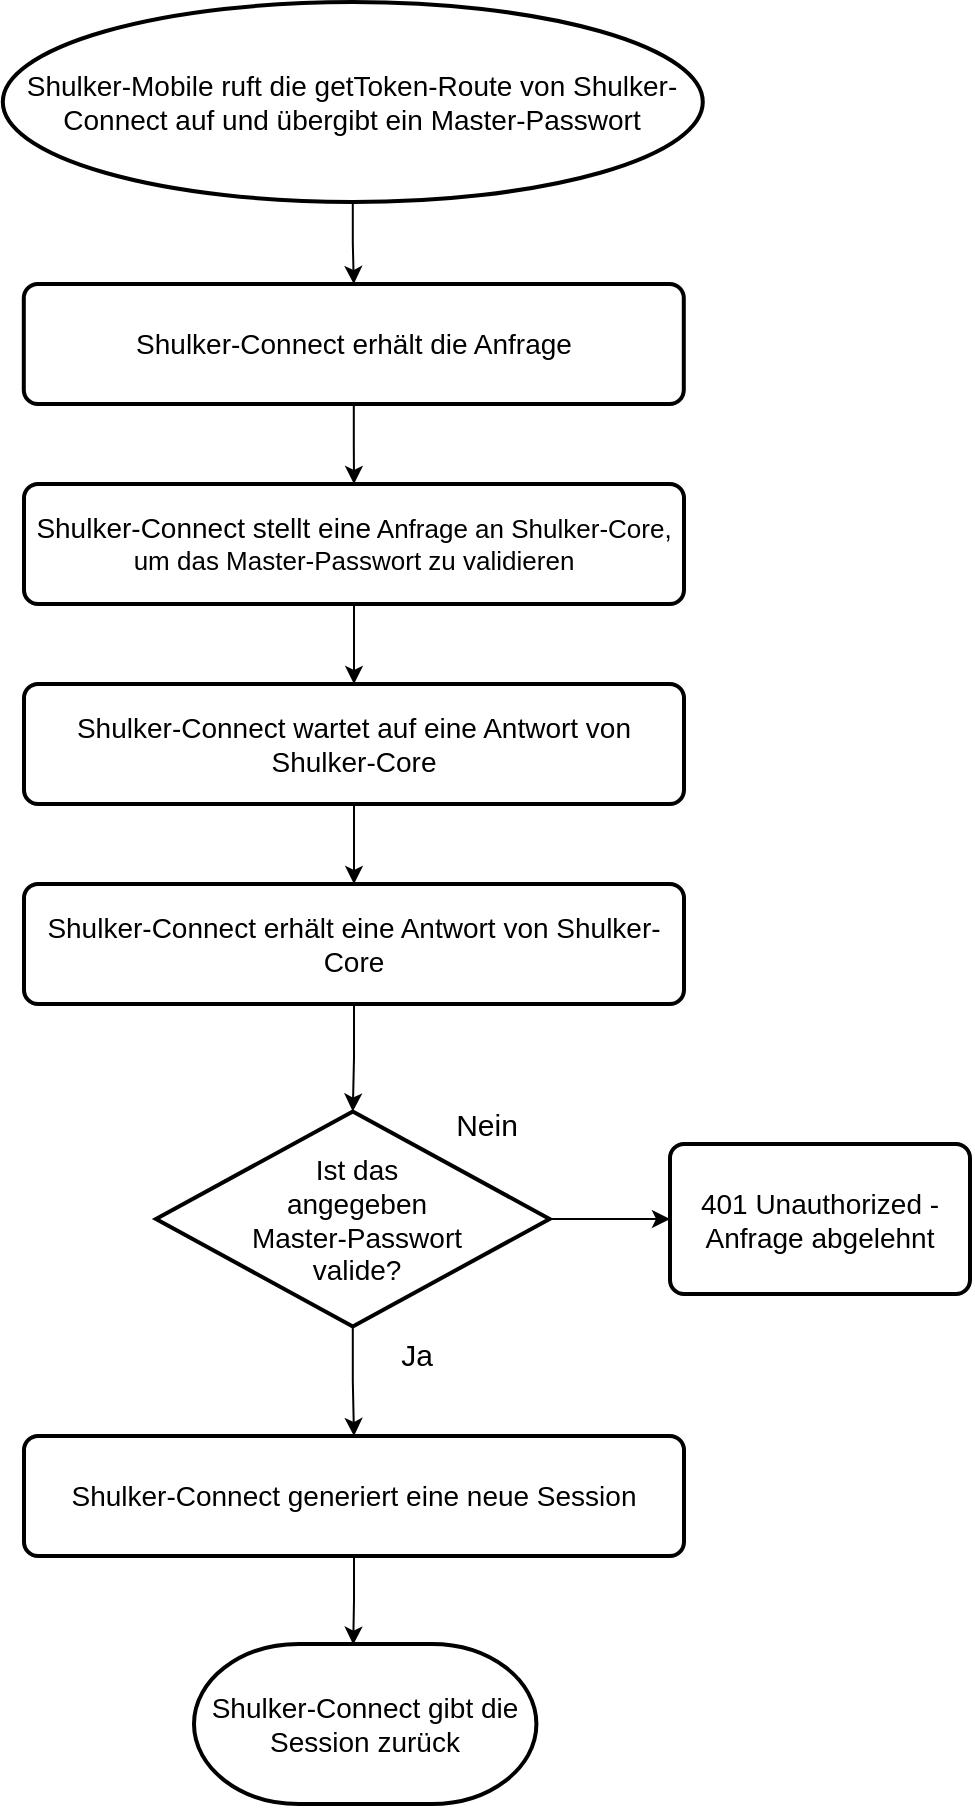 <mxfile version="17.1.3" type="device"><diagram id="C5RBs43oDa-KdzZeNtuy" name="Page-1"><mxGraphModel dx="1580" dy="836" grid="1" gridSize="10" guides="1" tooltips="1" connect="1" arrows="1" fold="1" page="1" pageScale="1" pageWidth="827" pageHeight="1169" math="0" shadow="0"><root><mxCell id="WIyWlLk6GJQsqaUBKTNV-0"/><mxCell id="WIyWlLk6GJQsqaUBKTNV-1" parent="WIyWlLk6GJQsqaUBKTNV-0"/><mxCell id="5wZfy6cJwW85VwG8xX2r-20" value="" style="edgeStyle=orthogonalEdgeStyle;rounded=0;orthogonalLoop=1;jettySize=auto;html=1;fontSize=15;exitX=0.5;exitY=1;exitDx=0;exitDy=0;exitPerimeter=0;" edge="1" parent="WIyWlLk6GJQsqaUBKTNV-1" source="5wZfy6cJwW85VwG8xX2r-40" target="5wZfy6cJwW85VwG8xX2r-27"><mxGeometry relative="1" as="geometry"><mxPoint x="400" y="590" as="sourcePoint"/></mxGeometry></mxCell><mxCell id="5wZfy6cJwW85VwG8xX2r-22" value="" style="edgeStyle=orthogonalEdgeStyle;rounded=0;orthogonalLoop=1;jettySize=auto;html=1;fontSize=15;" edge="1" parent="WIyWlLk6GJQsqaUBKTNV-1" source="5wZfy6cJwW85VwG8xX2r-23" target="5wZfy6cJwW85VwG8xX2r-25"><mxGeometry relative="1" as="geometry"/></mxCell><mxCell id="5wZfy6cJwW85VwG8xX2r-23" value="&lt;font style=&quot;font-size: 14px&quot;&gt;Shulker-Connect stellt eine&lt;/font&gt; Anfrage an Shulker-Core, um das Master-Passwort zu validieren" style="rounded=1;whiteSpace=wrap;html=1;absoluteArcSize=1;arcSize=14;strokeWidth=2;fontSize=13;" vertex="1" parent="WIyWlLk6GJQsqaUBKTNV-1"><mxGeometry x="235" y="720" width="330" height="60" as="geometry"/></mxCell><mxCell id="5wZfy6cJwW85VwG8xX2r-24" value="" style="edgeStyle=orthogonalEdgeStyle;rounded=0;orthogonalLoop=1;jettySize=auto;html=1;fontSize=15;" edge="1" parent="WIyWlLk6GJQsqaUBKTNV-1" source="5wZfy6cJwW85VwG8xX2r-25" target="5wZfy6cJwW85VwG8xX2r-29"><mxGeometry relative="1" as="geometry"/></mxCell><mxCell id="5wZfy6cJwW85VwG8xX2r-25" value="&lt;font style=&quot;font-size: 14px&quot;&gt;Shulker-Connect wartet auf eine Antwort von Shulker-Core&lt;br&gt;&lt;/font&gt;" style="rounded=1;whiteSpace=wrap;html=1;absoluteArcSize=1;arcSize=14;strokeWidth=2;fontSize=13;" vertex="1" parent="WIyWlLk6GJQsqaUBKTNV-1"><mxGeometry x="235" y="820" width="330" height="60" as="geometry"/></mxCell><mxCell id="5wZfy6cJwW85VwG8xX2r-26" value="" style="edgeStyle=orthogonalEdgeStyle;rounded=0;orthogonalLoop=1;jettySize=auto;html=1;fontSize=15;" edge="1" parent="WIyWlLk6GJQsqaUBKTNV-1" source="5wZfy6cJwW85VwG8xX2r-27" target="5wZfy6cJwW85VwG8xX2r-23"><mxGeometry relative="1" as="geometry"/></mxCell><mxCell id="5wZfy6cJwW85VwG8xX2r-27" value="&lt;font style=&quot;font-size: 14px&quot;&gt;Shulker-Connect erhält die Anfrage&lt;br&gt;&lt;/font&gt;" style="rounded=1;whiteSpace=wrap;html=1;absoluteArcSize=1;arcSize=14;strokeWidth=2;fontSize=13;" vertex="1" parent="WIyWlLk6GJQsqaUBKTNV-1"><mxGeometry x="234.9" y="620" width="330" height="60" as="geometry"/></mxCell><mxCell id="5wZfy6cJwW85VwG8xX2r-28" value="" style="edgeStyle=orthogonalEdgeStyle;rounded=0;orthogonalLoop=1;jettySize=auto;html=1;fontSize=15;entryX=0.5;entryY=0;entryDx=0;entryDy=0;entryPerimeter=0;" edge="1" parent="WIyWlLk6GJQsqaUBKTNV-1" source="5wZfy6cJwW85VwG8xX2r-29" target="5wZfy6cJwW85VwG8xX2r-31"><mxGeometry relative="1" as="geometry"/></mxCell><mxCell id="5wZfy6cJwW85VwG8xX2r-29" value="&lt;font style=&quot;font-size: 14px&quot;&gt;Shulker-Connect erhält eine Antwort von Shulker-Core&lt;br&gt;&lt;/font&gt;" style="rounded=1;whiteSpace=wrap;html=1;absoluteArcSize=1;arcSize=14;strokeWidth=2;fontSize=13;" vertex="1" parent="WIyWlLk6GJQsqaUBKTNV-1"><mxGeometry x="235" y="920" width="330" height="60" as="geometry"/></mxCell><mxCell id="5wZfy6cJwW85VwG8xX2r-30" value="" style="edgeStyle=orthogonalEdgeStyle;rounded=0;orthogonalLoop=1;jettySize=auto;html=1;fontSize=15;" edge="1" parent="WIyWlLk6GJQsqaUBKTNV-1" source="5wZfy6cJwW85VwG8xX2r-31" target="5wZfy6cJwW85VwG8xX2r-38"><mxGeometry relative="1" as="geometry"/></mxCell><mxCell id="5wZfy6cJwW85VwG8xX2r-31" value="" style="strokeWidth=2;html=1;shape=mxgraph.flowchart.decision;whiteSpace=wrap;fontSize=14;align=center;" vertex="1" parent="WIyWlLk6GJQsqaUBKTNV-1"><mxGeometry x="301" y="1033.75" width="196.8" height="107.5" as="geometry"/></mxCell><mxCell id="5wZfy6cJwW85VwG8xX2r-32" value="" style="edgeStyle=orthogonalEdgeStyle;rounded=0;orthogonalLoop=1;jettySize=auto;html=1;fontSize=15;exitX=1;exitY=0.5;exitDx=0;exitDy=0;exitPerimeter=0;" edge="1" parent="WIyWlLk6GJQsqaUBKTNV-1" source="5wZfy6cJwW85VwG8xX2r-31" target="5wZfy6cJwW85VwG8xX2r-34"><mxGeometry relative="1" as="geometry"><mxPoint x="476" y="1088" as="sourcePoint"/></mxGeometry></mxCell><mxCell id="5wZfy6cJwW85VwG8xX2r-33" value="&lt;div style=&quot;font-size: 14px&quot; align=&quot;center&quot;&gt;&lt;font style=&quot;font-size: 14px&quot;&gt;Ist das &lt;br&gt;&lt;/font&gt;&lt;/div&gt;&lt;div style=&quot;font-size: 14px&quot; align=&quot;center&quot;&gt;&lt;font style=&quot;font-size: 14px&quot;&gt;angegeben &lt;br&gt;&lt;/font&gt;&lt;/div&gt;&lt;div style=&quot;font-size: 14px&quot; align=&quot;center&quot;&gt;&lt;font style=&quot;font-size: 14px&quot;&gt;Master-Passwort &lt;br&gt;&lt;/font&gt;&lt;/div&gt;&lt;div style=&quot;font-size: 14px&quot; align=&quot;center&quot;&gt;&lt;font style=&quot;font-size: 14px&quot;&gt;valide?&lt;/font&gt;&lt;/div&gt;" style="text;html=1;align=center;verticalAlign=middle;resizable=0;points=[];autosize=1;strokeColor=none;fillColor=none;fontSize=18;" vertex="1" parent="WIyWlLk6GJQsqaUBKTNV-1"><mxGeometry x="341" y="1042.5" width="120" height="90" as="geometry"/></mxCell><mxCell id="5wZfy6cJwW85VwG8xX2r-34" value="401 Unauthorized - Anfrage abgelehnt" style="rounded=1;whiteSpace=wrap;html=1;absoluteArcSize=1;arcSize=14;strokeWidth=2;fontSize=14;" vertex="1" parent="WIyWlLk6GJQsqaUBKTNV-1"><mxGeometry x="558" y="1050" width="150" height="75" as="geometry"/></mxCell><mxCell id="5wZfy6cJwW85VwG8xX2r-35" value="&lt;div style=&quot;font-size: 15px&quot;&gt;&lt;font style=&quot;font-size: 15px&quot;&gt;Nein&lt;/font&gt;&lt;/div&gt;" style="text;html=1;align=center;verticalAlign=middle;resizable=0;points=[];autosize=1;strokeColor=none;fillColor=none;fontSize=14;" vertex="1" parent="WIyWlLk6GJQsqaUBKTNV-1"><mxGeometry x="446" y="1030" width="40" height="20" as="geometry"/></mxCell><mxCell id="5wZfy6cJwW85VwG8xX2r-36" value="&lt;font style=&quot;font-size: 15px&quot;&gt;Ja&lt;/font&gt;" style="text;html=1;align=center;verticalAlign=middle;resizable=0;points=[];autosize=1;strokeColor=none;fillColor=none;fontSize=14;" vertex="1" parent="WIyWlLk6GJQsqaUBKTNV-1"><mxGeometry x="416" y="1145" width="30" height="20" as="geometry"/></mxCell><mxCell id="5wZfy6cJwW85VwG8xX2r-37" value="" style="edgeStyle=orthogonalEdgeStyle;rounded=0;orthogonalLoop=1;jettySize=auto;html=1;fontSize=15;entryX=0.465;entryY=0.004;entryDx=0;entryDy=0;entryPerimeter=0;" edge="1" parent="WIyWlLk6GJQsqaUBKTNV-1" source="5wZfy6cJwW85VwG8xX2r-38" target="5wZfy6cJwW85VwG8xX2r-41"><mxGeometry relative="1" as="geometry"><mxPoint x="400" y="1301" as="targetPoint"/></mxGeometry></mxCell><mxCell id="5wZfy6cJwW85VwG8xX2r-38" value="&lt;font style=&quot;font-size: 14px&quot;&gt;Shulker-Connect generiert eine neue Session&lt;/font&gt;" style="rounded=1;whiteSpace=wrap;html=1;absoluteArcSize=1;arcSize=14;strokeWidth=2;fontSize=13;" vertex="1" parent="WIyWlLk6GJQsqaUBKTNV-1"><mxGeometry x="235" y="1196" width="330" height="60" as="geometry"/></mxCell><mxCell id="5wZfy6cJwW85VwG8xX2r-40" value="&lt;div style=&quot;font-size: 14px&quot; align=&quot;center&quot;&gt;&lt;font style=&quot;font-size: 14px&quot;&gt;Shulker-Mobile ruft die getToken-Route von Shulker-Connect auf&lt;/font&gt;&lt;font style=&quot;font-size: 14px&quot;&gt; und übergibt ein Master-Passwort&lt;/font&gt;&lt;/div&gt;" style="strokeWidth=2;html=1;shape=mxgraph.flowchart.start_2;whiteSpace=wrap;" vertex="1" parent="WIyWlLk6GJQsqaUBKTNV-1"><mxGeometry x="224.4" y="479" width="350" height="100" as="geometry"/></mxCell><mxCell id="5wZfy6cJwW85VwG8xX2r-41" value="&lt;font style=&quot;font-size: 14px&quot;&gt;Shulker-Connect gibt die Session zurück&lt;/font&gt;" style="strokeWidth=2;html=1;shape=mxgraph.flowchart.terminator;whiteSpace=wrap;" vertex="1" parent="WIyWlLk6GJQsqaUBKTNV-1"><mxGeometry x="320" y="1300" width="171.2" height="80" as="geometry"/></mxCell></root></mxGraphModel></diagram></mxfile>